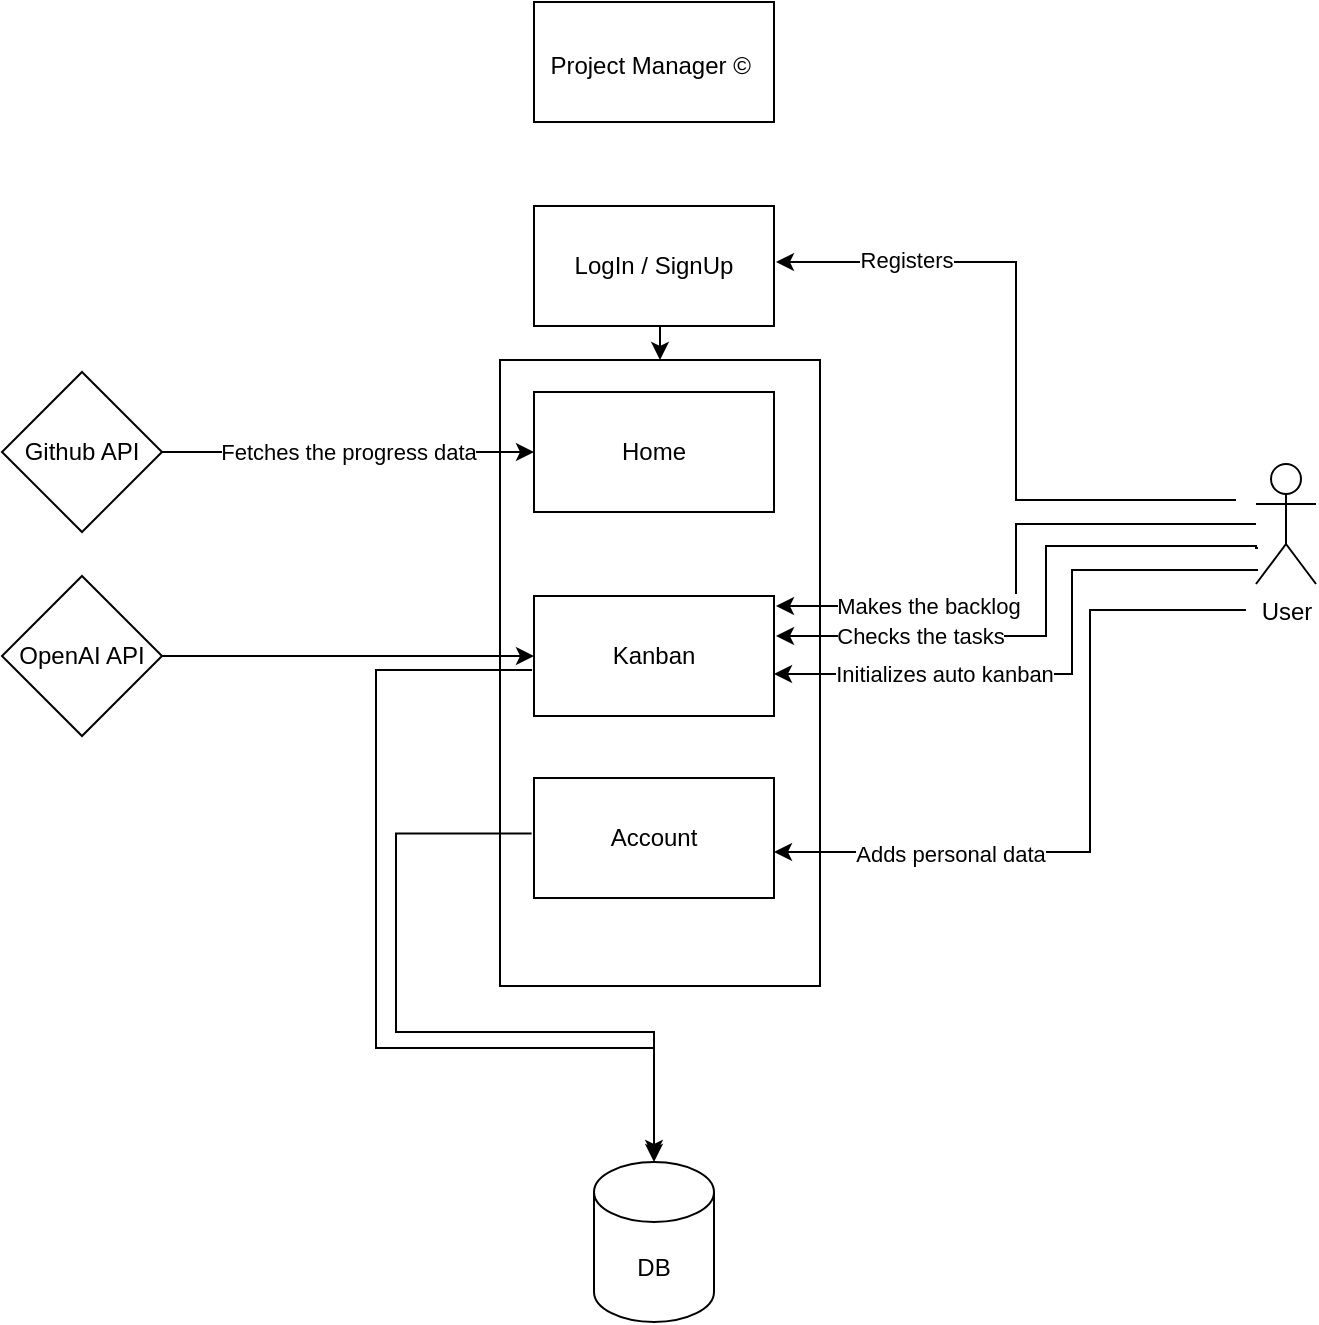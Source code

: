 <mxfile version="22.0.4" type="github">
  <diagram name="Page-1" id="uPg6snv2tzJXgFNiM9jB">
    <mxGraphModel dx="952" dy="709" grid="0" gridSize="10" guides="1" tooltips="1" connect="1" arrows="1" fold="1" page="1" pageScale="1" pageWidth="827" pageHeight="1169" math="0" shadow="0">
      <root>
        <mxCell id="0" />
        <mxCell id="1" parent="0" />
        <mxCell id="vUhW8tttIEPbLT15ki83-23" value="" style="rounded=0;whiteSpace=wrap;html=1;" vertex="1" parent="1">
          <mxGeometry x="337" y="224" width="160" height="313" as="geometry" />
        </mxCell>
        <mxCell id="vUhW8tttIEPbLT15ki83-1" value="Project Manager&amp;nbsp;©&amp;nbsp;&lt;span style=&quot;font-family: -webkit-standard; font-size: medium; text-align: start;&quot;&gt;&lt;/span&gt;" style="rounded=0;whiteSpace=wrap;html=1;" vertex="1" parent="1">
          <mxGeometry x="354" y="45" width="120" height="60" as="geometry" />
        </mxCell>
        <mxCell id="vUhW8tttIEPbLT15ki83-24" style="edgeStyle=orthogonalEdgeStyle;rounded=0;orthogonalLoop=1;jettySize=auto;html=1;entryX=0.5;entryY=0;entryDx=0;entryDy=0;" edge="1" parent="1" source="vUhW8tttIEPbLT15ki83-2" target="vUhW8tttIEPbLT15ki83-23">
          <mxGeometry relative="1" as="geometry">
            <Array as="points">
              <mxPoint x="417" y="210" />
              <mxPoint x="417" y="210" />
            </Array>
          </mxGeometry>
        </mxCell>
        <mxCell id="vUhW8tttIEPbLT15ki83-2" value="LogIn / SignUp" style="rounded=0;whiteSpace=wrap;html=1;" vertex="1" parent="1">
          <mxGeometry x="354" y="147" width="120" height="60" as="geometry" />
        </mxCell>
        <mxCell id="vUhW8tttIEPbLT15ki83-3" value="Home" style="rounded=0;whiteSpace=wrap;html=1;" vertex="1" parent="1">
          <mxGeometry x="354" y="240" width="120" height="60" as="geometry" />
        </mxCell>
        <mxCell id="vUhW8tttIEPbLT15ki83-5" value="Fetches the progress data" style="edgeStyle=orthogonalEdgeStyle;rounded=0;orthogonalLoop=1;jettySize=auto;html=1;entryX=0;entryY=0.5;entryDx=0;entryDy=0;" edge="1" parent="1" source="vUhW8tttIEPbLT15ki83-4" target="vUhW8tttIEPbLT15ki83-3">
          <mxGeometry relative="1" as="geometry" />
        </mxCell>
        <mxCell id="vUhW8tttIEPbLT15ki83-4" value="Github API" style="rhombus;whiteSpace=wrap;html=1;" vertex="1" parent="1">
          <mxGeometry x="88" y="230" width="80" height="80" as="geometry" />
        </mxCell>
        <mxCell id="vUhW8tttIEPbLT15ki83-7" value="Kanban" style="rounded=0;whiteSpace=wrap;html=1;" vertex="1" parent="1">
          <mxGeometry x="354" y="342" width="120" height="60" as="geometry" />
        </mxCell>
        <mxCell id="vUhW8tttIEPbLT15ki83-8" value="Account" style="rounded=0;whiteSpace=wrap;html=1;" vertex="1" parent="1">
          <mxGeometry x="354" y="433" width="120" height="60" as="geometry" />
        </mxCell>
        <mxCell id="vUhW8tttIEPbLT15ki83-10" style="edgeStyle=orthogonalEdgeStyle;rounded=0;orthogonalLoop=1;jettySize=auto;html=1;entryX=0;entryY=0.5;entryDx=0;entryDy=0;" edge="1" parent="1" source="vUhW8tttIEPbLT15ki83-9" target="vUhW8tttIEPbLT15ki83-7">
          <mxGeometry relative="1" as="geometry" />
        </mxCell>
        <mxCell id="vUhW8tttIEPbLT15ki83-9" value="OpenAI API" style="rhombus;whiteSpace=wrap;html=1;" vertex="1" parent="1">
          <mxGeometry x="88" y="332" width="80" height="80" as="geometry" />
        </mxCell>
        <mxCell id="vUhW8tttIEPbLT15ki83-12" style="edgeStyle=orthogonalEdgeStyle;rounded=0;orthogonalLoop=1;jettySize=auto;html=1;" edge="1" parent="1" source="vUhW8tttIEPbLT15ki83-11">
          <mxGeometry relative="1" as="geometry">
            <mxPoint x="475" y="347" as="targetPoint" />
            <Array as="points">
              <mxPoint x="595" y="306" />
              <mxPoint x="595" y="347" />
            </Array>
          </mxGeometry>
        </mxCell>
        <mxCell id="vUhW8tttIEPbLT15ki83-13" value="Makes the backlog" style="edgeLabel;html=1;align=center;verticalAlign=middle;resizable=0;points=[];" vertex="1" connectable="0" parent="vUhW8tttIEPbLT15ki83-12">
          <mxGeometry x="-0.015" y="1" relative="1" as="geometry">
            <mxPoint x="-45" y="22" as="offset" />
          </mxGeometry>
        </mxCell>
        <mxCell id="vUhW8tttIEPbLT15ki83-11" value="User" style="shape=umlActor;verticalLabelPosition=bottom;verticalAlign=top;html=1;outlineConnect=0;" vertex="1" parent="1">
          <mxGeometry x="715" y="276" width="30" height="60" as="geometry" />
        </mxCell>
        <mxCell id="vUhW8tttIEPbLT15ki83-19" style="edgeStyle=orthogonalEdgeStyle;rounded=0;orthogonalLoop=1;jettySize=auto;html=1;" edge="1" parent="1">
          <mxGeometry relative="1" as="geometry">
            <mxPoint x="716" y="318" as="sourcePoint" />
            <mxPoint x="475" y="362" as="targetPoint" />
            <Array as="points">
              <mxPoint x="715" y="317" />
              <mxPoint x="610" y="317" />
              <mxPoint x="610" y="362" />
            </Array>
          </mxGeometry>
        </mxCell>
        <mxCell id="vUhW8tttIEPbLT15ki83-20" value="Checks the tasks" style="edgeLabel;html=1;align=center;verticalAlign=middle;resizable=0;points=[];" vertex="1" connectable="0" parent="vUhW8tttIEPbLT15ki83-19">
          <mxGeometry x="-0.015" y="1" relative="1" as="geometry">
            <mxPoint x="-64" y="10" as="offset" />
          </mxGeometry>
        </mxCell>
        <mxCell id="vUhW8tttIEPbLT15ki83-21" style="edgeStyle=orthogonalEdgeStyle;rounded=0;orthogonalLoop=1;jettySize=auto;html=1;" edge="1" parent="1">
          <mxGeometry relative="1" as="geometry">
            <mxPoint x="716" y="329" as="sourcePoint" />
            <mxPoint x="474" y="381" as="targetPoint" />
            <Array as="points">
              <mxPoint x="623" y="329" />
              <mxPoint x="623" y="381" />
            </Array>
          </mxGeometry>
        </mxCell>
        <mxCell id="vUhW8tttIEPbLT15ki83-22" value="Initializes auto kanban" style="edgeLabel;html=1;align=center;verticalAlign=middle;resizable=0;points=[];" vertex="1" connectable="0" parent="vUhW8tttIEPbLT15ki83-21">
          <mxGeometry x="-0.015" y="1" relative="1" as="geometry">
            <mxPoint x="-64" y="-1" as="offset" />
          </mxGeometry>
        </mxCell>
        <mxCell id="vUhW8tttIEPbLT15ki83-25" value="DB" style="shape=cylinder3;whiteSpace=wrap;html=1;boundedLbl=1;backgroundOutline=1;size=15;" vertex="1" parent="1">
          <mxGeometry x="384" y="625" width="60" height="80" as="geometry" />
        </mxCell>
        <mxCell id="vUhW8tttIEPbLT15ki83-26" style="edgeStyle=orthogonalEdgeStyle;rounded=0;orthogonalLoop=1;jettySize=auto;html=1;" edge="1" parent="1">
          <mxGeometry relative="1" as="geometry">
            <mxPoint x="710" y="349" as="sourcePoint" />
            <mxPoint x="474" y="470" as="targetPoint" />
            <Array as="points">
              <mxPoint x="632" y="349" />
              <mxPoint x="632" y="470" />
            </Array>
          </mxGeometry>
        </mxCell>
        <mxCell id="vUhW8tttIEPbLT15ki83-27" value="Adds personal data" style="edgeLabel;html=1;align=center;verticalAlign=middle;resizable=0;points=[];" vertex="1" connectable="0" parent="vUhW8tttIEPbLT15ki83-26">
          <mxGeometry x="-0.015" y="1" relative="1" as="geometry">
            <mxPoint x="-71" y="24" as="offset" />
          </mxGeometry>
        </mxCell>
        <mxCell id="vUhW8tttIEPbLT15ki83-30" style="edgeStyle=orthogonalEdgeStyle;rounded=0;orthogonalLoop=1;jettySize=auto;html=1;" edge="1" parent="1">
          <mxGeometry relative="1" as="geometry">
            <mxPoint x="705" y="294" as="sourcePoint" />
            <mxPoint x="475" y="175" as="targetPoint" />
            <Array as="points">
              <mxPoint x="595" y="294" />
              <mxPoint x="595" y="175" />
            </Array>
          </mxGeometry>
        </mxCell>
        <mxCell id="vUhW8tttIEPbLT15ki83-31" value="Registers" style="edgeLabel;html=1;align=center;verticalAlign=middle;resizable=0;points=[];" vertex="1" connectable="0" parent="vUhW8tttIEPbLT15ki83-30">
          <mxGeometry x="-0.015" y="1" relative="1" as="geometry">
            <mxPoint x="-54" y="-58" as="offset" />
          </mxGeometry>
        </mxCell>
        <mxCell id="vUhW8tttIEPbLT15ki83-32" style="edgeStyle=orthogonalEdgeStyle;rounded=0;orthogonalLoop=1;jettySize=auto;html=1;exitX=-0.008;exitY=0.617;exitDx=0;exitDy=0;exitPerimeter=0;entryX=0.5;entryY=0;entryDx=0;entryDy=0;entryPerimeter=0;" edge="1" parent="1" source="vUhW8tttIEPbLT15ki83-7" target="vUhW8tttIEPbLT15ki83-25">
          <mxGeometry relative="1" as="geometry">
            <mxPoint x="403" y="594" as="targetPoint" />
            <Array as="points">
              <mxPoint x="275" y="379" />
              <mxPoint x="275" y="568" />
              <mxPoint x="414" y="568" />
            </Array>
          </mxGeometry>
        </mxCell>
        <mxCell id="vUhW8tttIEPbLT15ki83-33" style="edgeStyle=orthogonalEdgeStyle;rounded=0;orthogonalLoop=1;jettySize=auto;html=1;exitX=-0.01;exitY=0.463;exitDx=0;exitDy=0;exitPerimeter=0;" edge="1" parent="1" source="vUhW8tttIEPbLT15ki83-8">
          <mxGeometry relative="1" as="geometry">
            <mxPoint x="414" y="623" as="targetPoint" />
            <mxPoint x="328" y="420" as="sourcePoint" />
            <Array as="points">
              <mxPoint x="285" y="461" />
              <mxPoint x="285" y="560" />
              <mxPoint x="414" y="560" />
            </Array>
          </mxGeometry>
        </mxCell>
      </root>
    </mxGraphModel>
  </diagram>
</mxfile>
